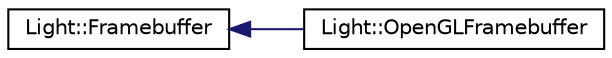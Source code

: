 digraph "Graphical Class Hierarchy"
{
 // LATEX_PDF_SIZE
  edge [fontname="Helvetica",fontsize="10",labelfontname="Helvetica",labelfontsize="10"];
  node [fontname="Helvetica",fontsize="10",shape=record];
  rankdir="LR";
  Node0 [label="Light::Framebuffer",height=0.2,width=0.4,color="black", fillcolor="white", style="filled",URL="$classLight_1_1Framebuffer.html",tooltip=" "];
  Node0 -> Node1 [dir="back",color="midnightblue",fontsize="10",style="solid",fontname="Helvetica"];
  Node1 [label="Light::OpenGLFramebuffer",height=0.2,width=0.4,color="black", fillcolor="white", style="filled",URL="$classLight_1_1OpenGLFramebuffer.html",tooltip=" "];
}
